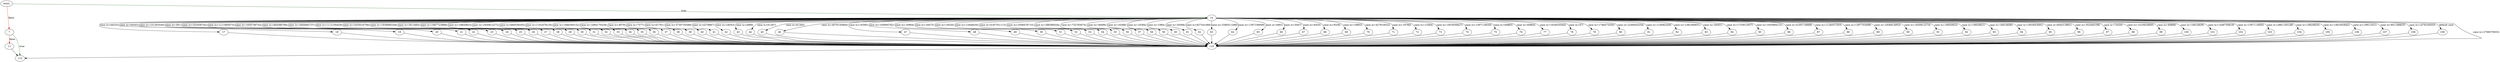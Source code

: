 digraph "fremote" {
	// Node definitions.
	2 [label=entry];
	7;
	11;
	14;
	17;
	18;
	19;
	20;
	21;
	22;
	23;
	24;
	25;
	26;
	27;
	28;
	29;
	30;
	31;
	32;
	33;
	34;
	35;
	36;
	37;
	38;
	39;
	40;
	41;
	42;
	43;
	44;
	45;
	46;
	47;
	48;
	49;
	50;
	51;
	52;
	53;
	54;
	55;
	56;
	57;
	58;
	59;
	60;
	61;
	62;
	63;
	64;
	65;
	66;
	67;
	68;
	69;
	70;
	71;
	72;
	73;
	74;
	75;
	76;
	77;
	78;
	79;
	80;
	81;
	82;
	83;
	84;
	85;
	86;
	87;
	88;
	89;
	90;
	91;
	92;
	93;
	94;
	95;
	96;
	97;
	98;
	99;
	100;
	101;
	102;
	103;
	104;
	105;
	106;
	107;
	108;
	109;
	110;
	115;

	// Edge definitions.
	2 -> 7 [
		color=red
		label=false
	];
	2 -> 14 [
		color=darkgreen
		label=true
	];
	7 -> 11 [
		color=red
		label=false
	];
	7 -> 115 [
		color=darkgreen
		label=true
	];
	11 -> 115;
	14 -> 17 [label="case (x=44533)"];
	14 -> 18 [label="case (x=44543)"];
	14 -> 19 [label="case (x=151263540)"];
	14 -> 20 [label="case (x=391)"];
	14 -> 21 [label="case (x=325456742)"];
	14 -> 22 [label="case (x=1111905073)"];
	14 -> 23 [label="case (x=1650746742)"];
	14 -> 24 [label="case (x=464386766)"];
	14 -> 25 [label="case (x=3405662737)"];
	14 -> 26 [label="case (x=1112100429)"];
	14 -> 27 [label="case (x=2435016766)"];
	14 -> 28 [label="case (x=1936880249)"];
	14 -> 29 [label="case (x=2613483)"];
	14 -> 30 [label="case (x=1667723888)"];
	14 -> 31 [label="case (x=19920823)"];
	14 -> 32 [label="case (x=1650812272)"];
	14 -> 33 [label="case (x=684539205)"];
	14 -> 34 [label="case (x=1161678120)"];
	14 -> 35 [label="case (x=1684300152)"];
	14 -> 36 [label="case (x=1684170528)"];
	14 -> 37 [label="case (x=4979)"];
	14 -> 38 [label="case (x=7377)"];
	14 -> 39 [label="case (x=61791)"];
	14 -> 40 [label="case (x=3730735588)"];
	14 -> 41 [label="case (x=4278867)"];
	14 -> 42 [label="case (x=24053)"];
	14 -> 43 [label="case (x=4989)"];
	14 -> 44 [label="case (x=61267)"];
	14 -> 45 [label="case (x=61265)"];
	14 -> 46 [label="case (x=4076150800)"];
	14 -> 47 [label="case (x=16390)"];
	14 -> 48 [label="case (x=195894762)"];
	14 -> 49 [label="case (x=16964)"];
	14 -> 50 [label="case (x=18475)"];
	14 -> 51 [label="case (x=18520)"];
	14 -> 52 [label="case (x=12648430)"];
	14 -> 53 [label="case (x=4187351113)"];
	14 -> 54 [label="case (x=2508478710)"];
	14 -> 55 [label="case (x=288389204)"];
	14 -> 56 [label="case (x=732765674)"];
	14 -> 57 [label="case (x=38496)"];
	14 -> 58 [label="case (x=16388)"];
	14 -> 59 [label="case (x=16384)"];
	14 -> 60 [label="case (x=1984)"];
	14 -> 61 [label="case (x=29366)"];
	14 -> 62 [label="case (x=827541066)"];
	14 -> 63 [label="case (x=3380511080)"];
	14 -> 64 [label="case (x=1397109069)"];
	14 -> 65 [label="case (x=4991)"];
	14 -> 66 [label="case (x=5007)"];
	14 -> 67 [label="case (x=9320)"];
	14 -> 68 [label="case (x=9336)"];
	14 -> 69 [label="case (x=19802)"];
	14 -> 70 [label="case (x=427819522)"];
	14 -> 71 [label="case (x=19780)"];
	14 -> 72 [label="case (x=13364)"];
	14 -> 73 [label="case (x=1853056627)"];
	14 -> 74 [label="case (x=1397118030)"];
	14 -> 75 [label="case (x=40865)"];
	14 -> 76 [label="case (x=40864)"];
	14 -> 77 [label="case (x=1634035564)"];
	14 -> 78 [label="case (x=47)"];
	14 -> 79 [label="case (x=1746473250)"];
	14 -> 80 [label="case (x=2240043254)"];
	14 -> 81 [label="case (x=124082209)"];
	14 -> 82 [label="case (x=1382369651)"];
	14 -> 83 [label="case (x=29301)"];
	14 -> 84 [label="case (x=1733912937)"];
	14 -> 85 [label="case (x=1935894131)"];
	14 -> 86 [label="case (x=4185718668)"];
	14 -> 87 [label="case (x=1128357203)"];
	14 -> 88 [label="case (x=1397703499)"];
	14 -> 89 [label="case (x=1936814952)"];
	14 -> 90 [label="case (x=1650812274)"];
	14 -> 91 [label="case (x=19920822)"];
	14 -> 92 [label="case (x=19920821)"];
	14 -> 93 [label="case (x=16914836)"];
	14 -> 94 [label="case (x=1953653091)"];
	14 -> 95 [label="case (x=604313861)"];
	14 -> 96 [label="case (x=352400198)"];
	14 -> 97 [label="case (x=72020)"];
	14 -> 98 [label="case (x=1410924800)"];
	14 -> 99 [label="case (x=40866)"];
	14 -> 100 [label="case (x=16914839)"];
	14 -> 101 [label="case (x=1448756819)"];
	14 -> 102 [label="case (x=1397114950)"];
	14 -> 103 [label="case (x=2881100148)"];
	14 -> 104 [label="case (x=19920820)"];
	14 -> 105 [label="case (x=1481003842)"];
	14 -> 106 [label="case (x=19911021)"];
	14 -> 107 [label="case (x=801189825)"];
	14 -> 108 [label="case (x=1479104553)"];
	14 -> 109 [label="default case"];
	14 -> 110 [label="case (x=2768370933)"];
	17 -> 110;
	18 -> 110;
	19 -> 110;
	20 -> 110;
	21 -> 110;
	22 -> 110;
	23 -> 110;
	24 -> 110;
	25 -> 110;
	26 -> 110;
	27 -> 110;
	28 -> 110;
	29 -> 110;
	30 -> 110;
	31 -> 110;
	32 -> 110;
	33 -> 110;
	34 -> 110;
	35 -> 110;
	36 -> 110;
	37 -> 110;
	38 -> 110;
	39 -> 110;
	40 -> 110;
	41 -> 110;
	42 -> 110;
	43 -> 110;
	44 -> 110;
	45 -> 110;
	46 -> 110;
	47 -> 110;
	48 -> 110;
	49 -> 110;
	50 -> 110;
	51 -> 110;
	52 -> 110;
	53 -> 110;
	54 -> 110;
	55 -> 110;
	56 -> 110;
	57 -> 110;
	58 -> 110;
	59 -> 110;
	60 -> 110;
	61 -> 110;
	62 -> 110;
	63 -> 110;
	64 -> 110;
	65 -> 110;
	66 -> 110;
	67 -> 110;
	68 -> 110;
	69 -> 110;
	70 -> 110;
	71 -> 110;
	72 -> 110;
	73 -> 110;
	74 -> 110;
	75 -> 110;
	76 -> 110;
	77 -> 110;
	78 -> 110;
	79 -> 110;
	80 -> 110;
	81 -> 110;
	82 -> 110;
	83 -> 110;
	84 -> 110;
	85 -> 110;
	86 -> 110;
	87 -> 110;
	88 -> 110;
	89 -> 110;
	90 -> 110;
	91 -> 110;
	92 -> 110;
	93 -> 110;
	94 -> 110;
	95 -> 110;
	96 -> 110;
	97 -> 110;
	98 -> 110;
	99 -> 110;
	100 -> 110;
	101 -> 110;
	102 -> 110;
	103 -> 110;
	104 -> 110;
	105 -> 110;
	106 -> 110;
	107 -> 110;
	108 -> 110;
	109 -> 110;
	110 -> 115;
}
